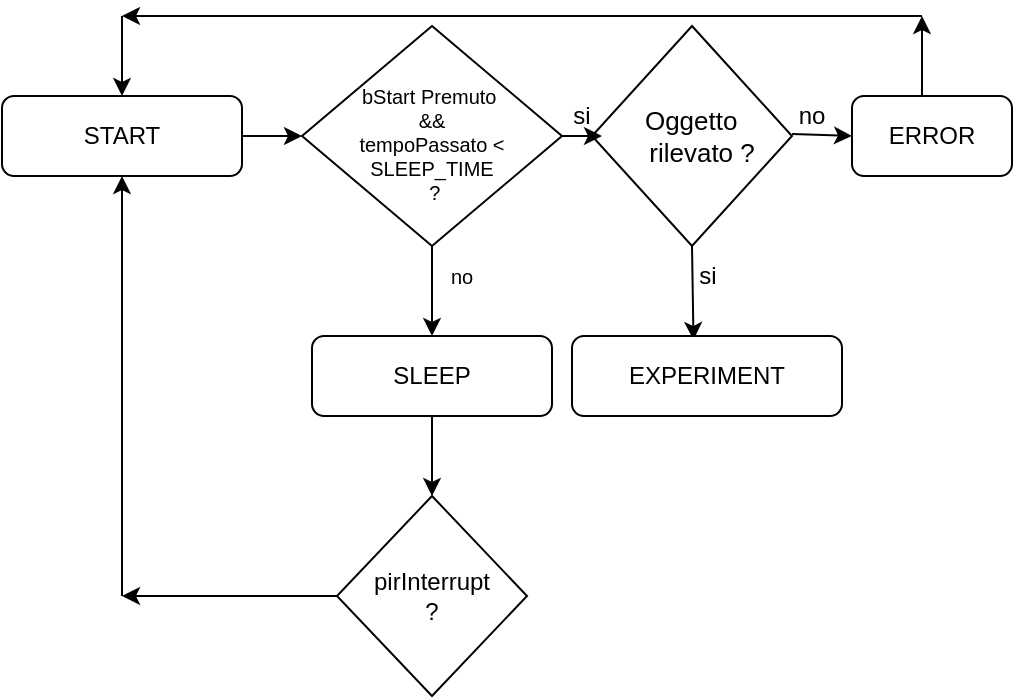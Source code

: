<mxfile version="13.10.9" type="github">
  <diagram id="C5RBs43oDa-KdzZeNtuy" name="Page-1">
    <mxGraphModel dx="1422" dy="740" grid="1" gridSize="10" guides="1" tooltips="1" connect="1" arrows="1" fold="1" page="1" pageScale="1" pageWidth="827" pageHeight="1169" math="0" shadow="0">
      <root>
        <mxCell id="WIyWlLk6GJQsqaUBKTNV-0" />
        <mxCell id="WIyWlLk6GJQsqaUBKTNV-1" parent="WIyWlLk6GJQsqaUBKTNV-0" />
        <mxCell id="pQZrS5E3wIb-7pjz2k_E-22" style="edgeStyle=orthogonalEdgeStyle;rounded=0;orthogonalLoop=1;jettySize=auto;html=1;exitX=1;exitY=0.5;exitDx=0;exitDy=0;entryX=0;entryY=0.5;entryDx=0;entryDy=0;fontSize=10;" edge="1" parent="WIyWlLk6GJQsqaUBKTNV-1" source="WIyWlLk6GJQsqaUBKTNV-3" target="pQZrS5E3wIb-7pjz2k_E-3">
          <mxGeometry relative="1" as="geometry" />
        </mxCell>
        <mxCell id="WIyWlLk6GJQsqaUBKTNV-3" value="START" style="rounded=1;whiteSpace=wrap;html=1;fontSize=12;glass=0;strokeWidth=1;shadow=0;" parent="WIyWlLk6GJQsqaUBKTNV-1" vertex="1">
          <mxGeometry x="30" y="80" width="120" height="40" as="geometry" />
        </mxCell>
        <mxCell id="pQZrS5E3wIb-7pjz2k_E-38" style="edgeStyle=orthogonalEdgeStyle;rounded=0;orthogonalLoop=1;jettySize=auto;html=1;exitX=0.5;exitY=1;exitDx=0;exitDy=0;fontSize=10;" edge="1" parent="WIyWlLk6GJQsqaUBKTNV-1" source="pQZrS5E3wIb-7pjz2k_E-3">
          <mxGeometry relative="1" as="geometry">
            <mxPoint x="245" y="200" as="targetPoint" />
          </mxGeometry>
        </mxCell>
        <mxCell id="pQZrS5E3wIb-7pjz2k_E-3" value="&lt;font style=&quot;font-size: 10px&quot;&gt;&lt;br&gt;bStart Premuto&amp;nbsp;&lt;br style=&quot;font-size: 10px&quot;&gt;&amp;amp;&amp;amp;&lt;br style=&quot;font-size: 10px&quot;&gt;tempoPassato &amp;lt; SLEEP_TIME&lt;br style=&quot;font-size: 10px&quot;&gt;&amp;nbsp;?&lt;/font&gt;" style="rhombus;whiteSpace=wrap;html=1;shadow=0;fontFamily=Helvetica;fontSize=10;align=center;strokeWidth=1;spacing=6;spacingTop=-4;" vertex="1" parent="WIyWlLk6GJQsqaUBKTNV-1">
          <mxGeometry x="180" y="45" width="130" height="110" as="geometry" />
        </mxCell>
        <mxCell id="pQZrS5E3wIb-7pjz2k_E-6" value="si" style="text;html=1;strokeColor=none;fillColor=none;align=center;verticalAlign=middle;whiteSpace=wrap;rounded=0;" vertex="1" parent="WIyWlLk6GJQsqaUBKTNV-1">
          <mxGeometry x="300" y="80" width="40" height="20" as="geometry" />
        </mxCell>
        <mxCell id="pQZrS5E3wIb-7pjz2k_E-7" value="" style="rhombus;whiteSpace=wrap;html=1;" vertex="1" parent="WIyWlLk6GJQsqaUBKTNV-1">
          <mxGeometry x="325" y="45" width="100" height="110" as="geometry" />
        </mxCell>
        <mxCell id="pQZrS5E3wIb-7pjz2k_E-8" value="Oggetto&amp;nbsp; &amp;nbsp; rilevato ?" style="text;html=1;strokeColor=none;fillColor=none;align=center;verticalAlign=middle;whiteSpace=wrap;rounded=0;fontSize=13;" vertex="1" parent="WIyWlLk6GJQsqaUBKTNV-1">
          <mxGeometry x="340" y="85" width="80" height="30" as="geometry" />
        </mxCell>
        <mxCell id="pQZrS5E3wIb-7pjz2k_E-9" value="" style="endArrow=classic;html=1;exitX=0.5;exitY=1;exitDx=0;exitDy=0;entryX=0.45;entryY=0.05;entryDx=0;entryDy=0;entryPerimeter=0;" edge="1" parent="WIyWlLk6GJQsqaUBKTNV-1" source="pQZrS5E3wIb-7pjz2k_E-7" target="pQZrS5E3wIb-7pjz2k_E-11">
          <mxGeometry width="50" height="50" relative="1" as="geometry">
            <mxPoint x="540" y="220" as="sourcePoint" />
            <mxPoint x="575" y="200" as="targetPoint" />
          </mxGeometry>
        </mxCell>
        <mxCell id="pQZrS5E3wIb-7pjz2k_E-10" value="si" style="text;html=1;strokeColor=none;fillColor=none;align=center;verticalAlign=middle;whiteSpace=wrap;rounded=0;" vertex="1" parent="WIyWlLk6GJQsqaUBKTNV-1">
          <mxGeometry x="362.5" y="160" width="40" height="20" as="geometry" />
        </mxCell>
        <mxCell id="pQZrS5E3wIb-7pjz2k_E-11" value="EXPERIMENT" style="rounded=1;whiteSpace=wrap;html=1;fontSize=12;glass=0;strokeWidth=1;shadow=0;" vertex="1" parent="WIyWlLk6GJQsqaUBKTNV-1">
          <mxGeometry x="315" y="200" width="135" height="40" as="geometry" />
        </mxCell>
        <mxCell id="pQZrS5E3wIb-7pjz2k_E-13" value="" style="endArrow=classic;html=1;entryX=1;entryY=1;entryDx=0;entryDy=0;" edge="1" parent="WIyWlLk6GJQsqaUBKTNV-1" target="pQZrS5E3wIb-7pjz2k_E-14">
          <mxGeometry width="50" height="50" relative="1" as="geometry">
            <mxPoint x="425" y="99" as="sourcePoint" />
            <mxPoint x="475" y="99" as="targetPoint" />
          </mxGeometry>
        </mxCell>
        <mxCell id="pQZrS5E3wIb-7pjz2k_E-14" value="no" style="text;html=1;strokeColor=none;fillColor=none;align=center;verticalAlign=middle;whiteSpace=wrap;rounded=0;" vertex="1" parent="WIyWlLk6GJQsqaUBKTNV-1">
          <mxGeometry x="415" y="80" width="40" height="20" as="geometry" />
        </mxCell>
        <mxCell id="pQZrS5E3wIb-7pjz2k_E-15" value="ERROR" style="rounded=1;whiteSpace=wrap;html=1;fontSize=12;glass=0;strokeWidth=1;shadow=0;" vertex="1" parent="WIyWlLk6GJQsqaUBKTNV-1">
          <mxGeometry x="455" y="80" width="80" height="40" as="geometry" />
        </mxCell>
        <mxCell id="pQZrS5E3wIb-7pjz2k_E-20" value="" style="endArrow=classic;html=1;entryX=0.5;entryY=0;entryDx=0;entryDy=0;" edge="1" parent="WIyWlLk6GJQsqaUBKTNV-1" target="WIyWlLk6GJQsqaUBKTNV-3">
          <mxGeometry width="50" height="50" relative="1" as="geometry">
            <mxPoint x="90" y="40" as="sourcePoint" />
            <mxPoint x="70" y="20" as="targetPoint" />
          </mxGeometry>
        </mxCell>
        <mxCell id="pQZrS5E3wIb-7pjz2k_E-26" style="edgeStyle=orthogonalEdgeStyle;rounded=0;orthogonalLoop=1;jettySize=auto;html=1;exitX=0.25;exitY=1;exitDx=0;exitDy=0;entryX=0.75;entryY=1;entryDx=0;entryDy=0;fontSize=10;" edge="1" parent="WIyWlLk6GJQsqaUBKTNV-1" source="pQZrS5E3wIb-7pjz2k_E-6" target="pQZrS5E3wIb-7pjz2k_E-6">
          <mxGeometry relative="1" as="geometry" />
        </mxCell>
        <mxCell id="pQZrS5E3wIb-7pjz2k_E-36" value="no" style="text;html=1;strokeColor=none;fillColor=none;align=center;verticalAlign=middle;whiteSpace=wrap;rounded=0;fontSize=10;" vertex="1" parent="WIyWlLk6GJQsqaUBKTNV-1">
          <mxGeometry x="240" y="160" width="40" height="20" as="geometry" />
        </mxCell>
        <mxCell id="pQZrS5E3wIb-7pjz2k_E-39" value="SLEEP" style="rounded=1;whiteSpace=wrap;html=1;fontSize=12;glass=0;strokeWidth=1;shadow=0;" vertex="1" parent="WIyWlLk6GJQsqaUBKTNV-1">
          <mxGeometry x="185" y="200" width="120" height="40" as="geometry" />
        </mxCell>
        <mxCell id="pQZrS5E3wIb-7pjz2k_E-40" value="" style="endArrow=classic;html=1;fontSize=10;exitX=0.5;exitY=1;exitDx=0;exitDy=0;" edge="1" parent="WIyWlLk6GJQsqaUBKTNV-1" source="pQZrS5E3wIb-7pjz2k_E-39">
          <mxGeometry width="50" height="50" relative="1" as="geometry">
            <mxPoint x="200" y="310" as="sourcePoint" />
            <mxPoint x="245" y="280" as="targetPoint" />
          </mxGeometry>
        </mxCell>
        <mxCell id="pQZrS5E3wIb-7pjz2k_E-44" value="" style="endArrow=classic;html=1;fontSize=10;" edge="1" parent="WIyWlLk6GJQsqaUBKTNV-1">
          <mxGeometry width="50" height="50" relative="1" as="geometry">
            <mxPoint x="490" y="80" as="sourcePoint" />
            <mxPoint x="490" y="40" as="targetPoint" />
          </mxGeometry>
        </mxCell>
        <mxCell id="pQZrS5E3wIb-7pjz2k_E-45" value="" style="endArrow=classic;html=1;fontSize=10;" edge="1" parent="WIyWlLk6GJQsqaUBKTNV-1">
          <mxGeometry width="50" height="50" relative="1" as="geometry">
            <mxPoint x="490" y="40" as="sourcePoint" />
            <mxPoint x="90" y="40" as="targetPoint" />
          </mxGeometry>
        </mxCell>
        <mxCell id="pQZrS5E3wIb-7pjz2k_E-46" value="" style="rhombus;whiteSpace=wrap;html=1;fontSize=10;" vertex="1" parent="WIyWlLk6GJQsqaUBKTNV-1">
          <mxGeometry x="197.5" y="280" width="95" height="100" as="geometry" />
        </mxCell>
        <mxCell id="pQZrS5E3wIb-7pjz2k_E-47" value="pirInterrupt&lt;br style=&quot;font-size: 12px;&quot;&gt;?" style="text;html=1;strokeColor=none;fillColor=none;align=center;verticalAlign=middle;whiteSpace=wrap;rounded=0;fontSize=12;" vertex="1" parent="WIyWlLk6GJQsqaUBKTNV-1">
          <mxGeometry x="225" y="320" width="40" height="20" as="geometry" />
        </mxCell>
        <mxCell id="pQZrS5E3wIb-7pjz2k_E-48" value="" style="endArrow=classic;html=1;fontSize=13;exitX=0;exitY=0.5;exitDx=0;exitDy=0;" edge="1" parent="WIyWlLk6GJQsqaUBKTNV-1" source="pQZrS5E3wIb-7pjz2k_E-46">
          <mxGeometry width="50" height="50" relative="1" as="geometry">
            <mxPoint x="130" y="320" as="sourcePoint" />
            <mxPoint x="90" y="330" as="targetPoint" />
          </mxGeometry>
        </mxCell>
        <mxCell id="pQZrS5E3wIb-7pjz2k_E-50" value="" style="endArrow=classic;html=1;fontSize=13;entryX=0.5;entryY=1;entryDx=0;entryDy=0;" edge="1" parent="WIyWlLk6GJQsqaUBKTNV-1" target="WIyWlLk6GJQsqaUBKTNV-3">
          <mxGeometry width="50" height="50" relative="1" as="geometry">
            <mxPoint x="90" y="330" as="sourcePoint" />
            <mxPoint x="140" y="280" as="targetPoint" />
          </mxGeometry>
        </mxCell>
      </root>
    </mxGraphModel>
  </diagram>
</mxfile>
